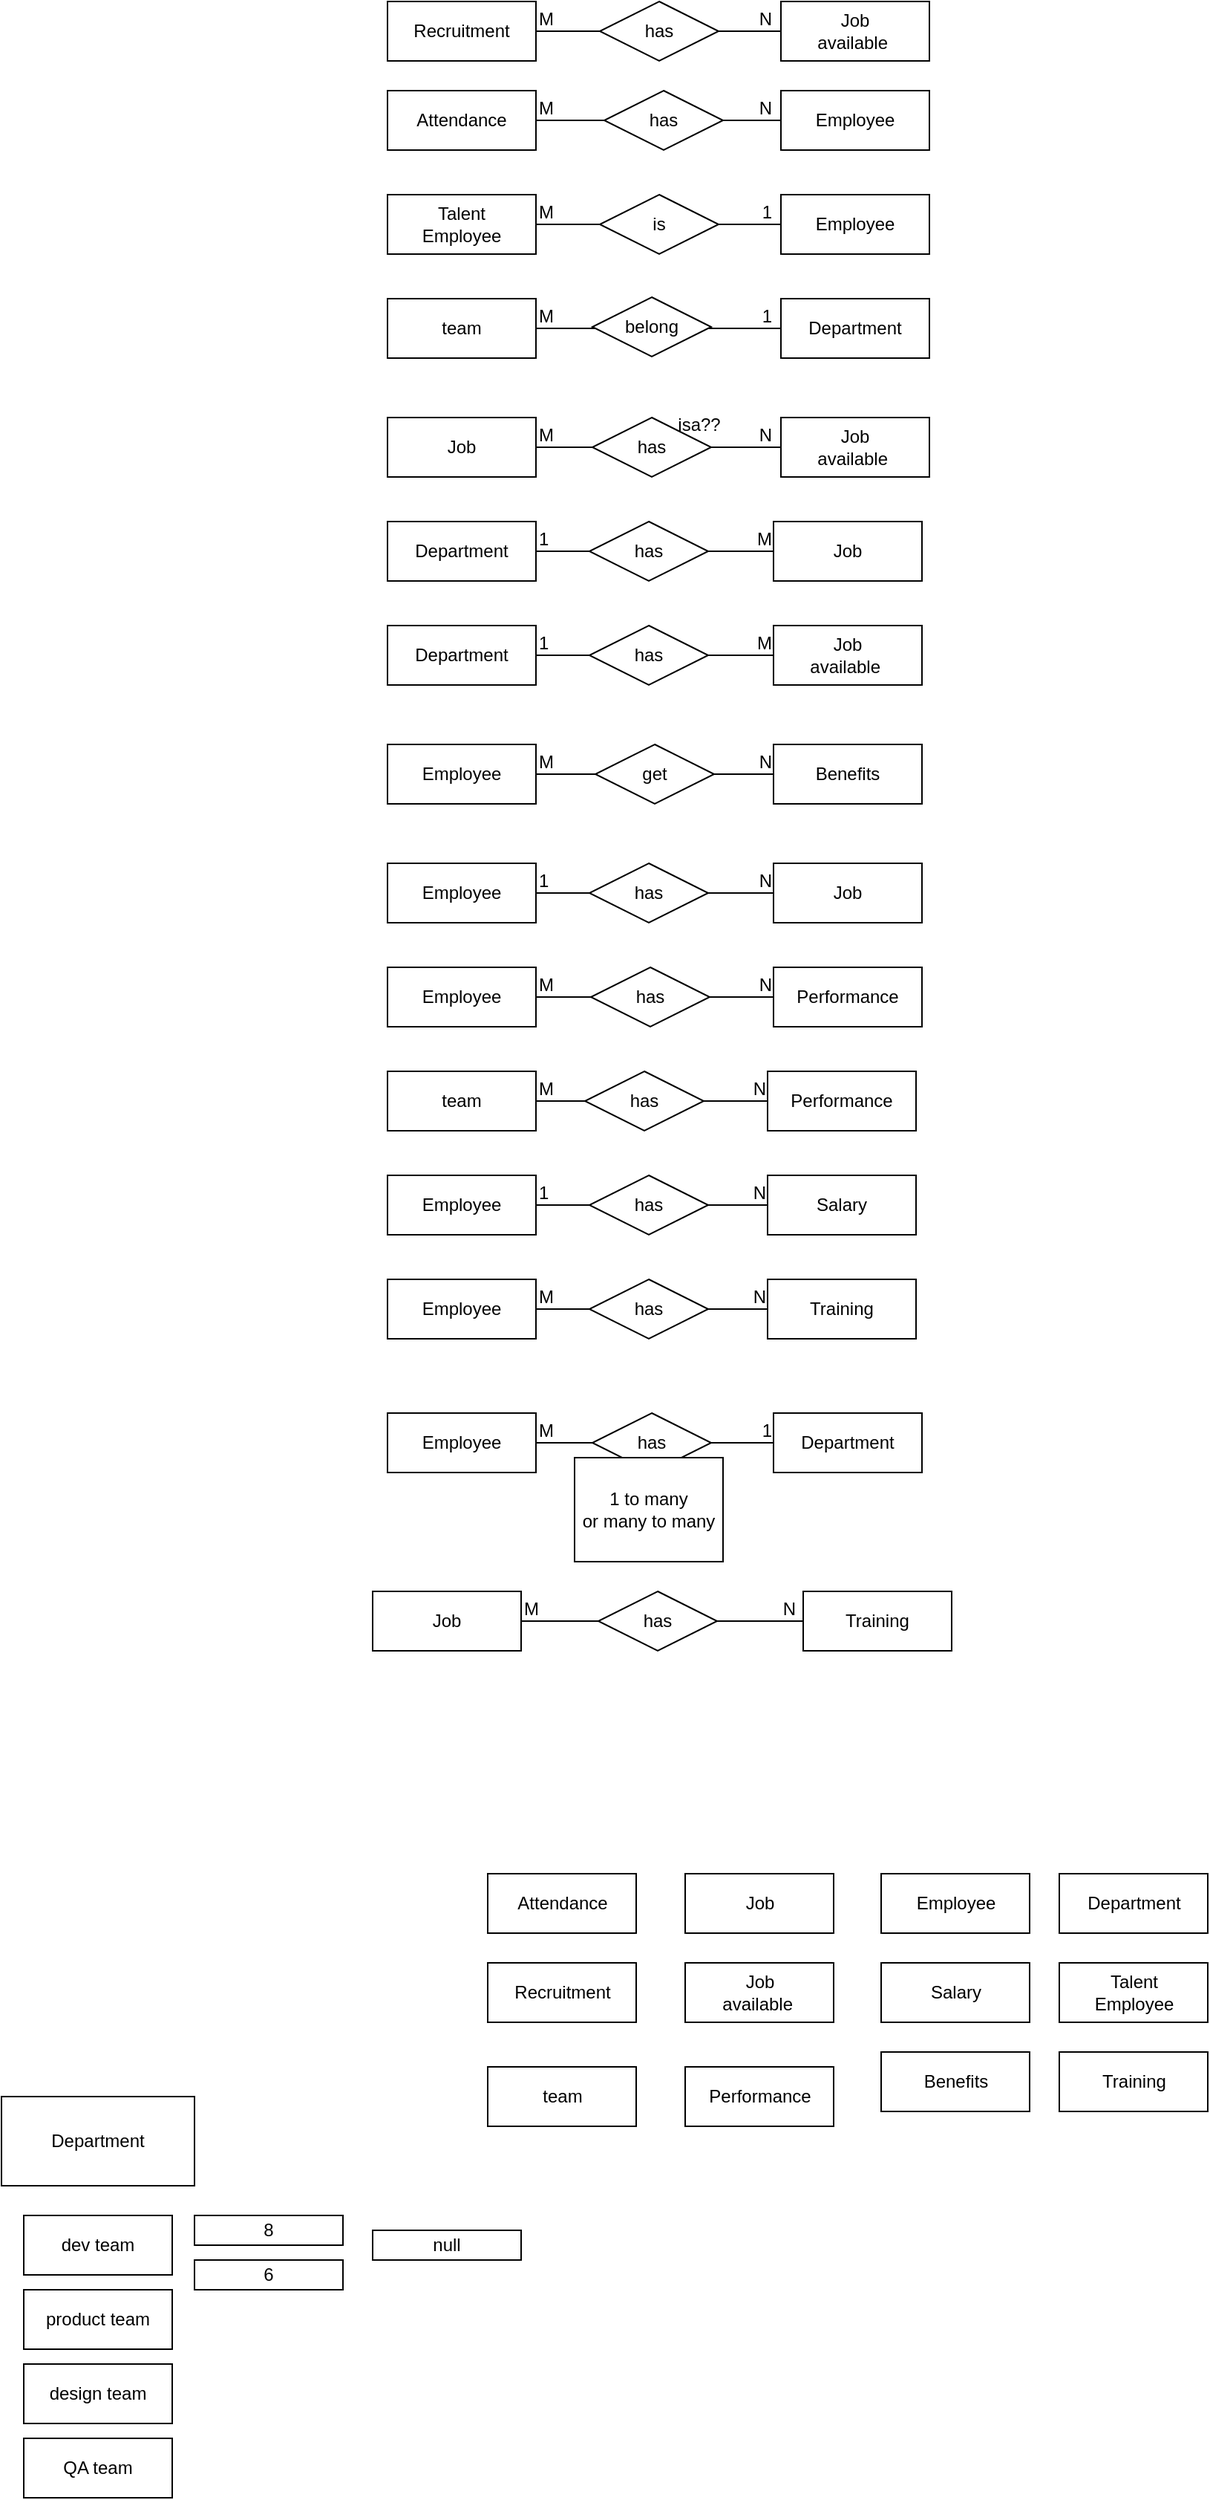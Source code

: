 <mxfile version="21.2.2" type="github">
  <diagram id="R2lEEEUBdFMjLlhIrx00" name="Page-1">
    <mxGraphModel dx="1120" dy="1584" grid="1" gridSize="10" guides="1" tooltips="1" connect="1" arrows="1" fold="1" page="1" pageScale="1" pageWidth="850" pageHeight="1100" math="0" shadow="0" extFonts="Permanent Marker^https://fonts.googleapis.com/css?family=Permanent+Marker">
      <root>
        <mxCell id="0" />
        <mxCell id="1" parent="0" />
        <mxCell id="INXtaKUiEBB0_O5LdhoW-1" value="Employee" style="whiteSpace=wrap;html=1;align=center;" vertex="1" parent="1">
          <mxGeometry x="602.5" y="330" width="100" height="40" as="geometry" />
        </mxCell>
        <mxCell id="INXtaKUiEBB0_O5LdhoW-3" value="Performance" style="whiteSpace=wrap;html=1;align=center;" vertex="1" parent="1">
          <mxGeometry x="470.5" y="460" width="100" height="40" as="geometry" />
        </mxCell>
        <mxCell id="INXtaKUiEBB0_O5LdhoW-4" value="Attendance" style="whiteSpace=wrap;html=1;align=center;" vertex="1" parent="1">
          <mxGeometry x="337.5" y="330" width="100" height="40" as="geometry" />
        </mxCell>
        <mxCell id="INXtaKUiEBB0_O5LdhoW-6" value="Department" style="whiteSpace=wrap;html=1;align=center;" vertex="1" parent="1">
          <mxGeometry x="10" y="480" width="130" height="60" as="geometry" />
        </mxCell>
        <mxCell id="INXtaKUiEBB0_O5LdhoW-7" value="Salary" style="whiteSpace=wrap;html=1;align=center;" vertex="1" parent="1">
          <mxGeometry x="602.5" y="390" width="100" height="40" as="geometry" />
        </mxCell>
        <mxCell id="INXtaKUiEBB0_O5LdhoW-8" value="Job" style="whiteSpace=wrap;html=1;align=center;" vertex="1" parent="1">
          <mxGeometry x="470.5" y="330" width="100" height="40" as="geometry" />
        </mxCell>
        <mxCell id="INXtaKUiEBB0_O5LdhoW-10" value="Training" style="whiteSpace=wrap;html=1;align=center;" vertex="1" parent="1">
          <mxGeometry x="722.5" y="450" width="100" height="40" as="geometry" />
        </mxCell>
        <mxCell id="INXtaKUiEBB0_O5LdhoW-11" value="Recruitment" style="whiteSpace=wrap;html=1;align=center;" vertex="1" parent="1">
          <mxGeometry x="337.5" y="390" width="100" height="40" as="geometry" />
        </mxCell>
        <mxCell id="INXtaKUiEBB0_O5LdhoW-12" value="Benefits" style="whiteSpace=wrap;html=1;align=center;" vertex="1" parent="1">
          <mxGeometry x="602.5" y="450" width="100" height="40" as="geometry" />
        </mxCell>
        <mxCell id="INXtaKUiEBB0_O5LdhoW-14" value="dev team" style="whiteSpace=wrap;html=1;align=center;" vertex="1" parent="1">
          <mxGeometry x="25" y="560" width="100" height="40" as="geometry" />
        </mxCell>
        <mxCell id="INXtaKUiEBB0_O5LdhoW-15" value="product team" style="whiteSpace=wrap;html=1;align=center;" vertex="1" parent="1">
          <mxGeometry x="25" y="610" width="100" height="40" as="geometry" />
        </mxCell>
        <mxCell id="INXtaKUiEBB0_O5LdhoW-16" value="design team" style="whiteSpace=wrap;html=1;align=center;" vertex="1" parent="1">
          <mxGeometry x="25" y="660" width="100" height="40" as="geometry" />
        </mxCell>
        <mxCell id="INXtaKUiEBB0_O5LdhoW-17" value="QA team" style="whiteSpace=wrap;html=1;align=center;" vertex="1" parent="1">
          <mxGeometry x="25" y="710" width="100" height="40" as="geometry" />
        </mxCell>
        <mxCell id="INXtaKUiEBB0_O5LdhoW-19" value="null" style="whiteSpace=wrap;html=1;align=center;" vertex="1" parent="1">
          <mxGeometry x="260" y="570" width="100" height="20" as="geometry" />
        </mxCell>
        <mxCell id="INXtaKUiEBB0_O5LdhoW-20" value="8" style="whiteSpace=wrap;html=1;align=center;" vertex="1" parent="1">
          <mxGeometry x="140" y="560" width="100" height="20" as="geometry" />
        </mxCell>
        <mxCell id="INXtaKUiEBB0_O5LdhoW-21" value="6" style="whiteSpace=wrap;html=1;align=center;" vertex="1" parent="1">
          <mxGeometry x="140" y="590" width="100" height="20" as="geometry" />
        </mxCell>
        <mxCell id="INXtaKUiEBB0_O5LdhoW-22" value="Department" style="whiteSpace=wrap;html=1;align=center;" vertex="1" parent="1">
          <mxGeometry x="722.5" y="330" width="100" height="40" as="geometry" />
        </mxCell>
        <mxCell id="INXtaKUiEBB0_O5LdhoW-23" value="team" style="whiteSpace=wrap;html=1;align=center;" vertex="1" parent="1">
          <mxGeometry x="337.5" y="460" width="100" height="40" as="geometry" />
        </mxCell>
        <mxCell id="INXtaKUiEBB0_O5LdhoW-27" value="Job&lt;br/&gt;available&amp;nbsp;" style="whiteSpace=wrap;html=1;align=center;" vertex="1" parent="1">
          <mxGeometry x="470.5" y="390" width="100" height="40" as="geometry" />
        </mxCell>
        <mxCell id="INXtaKUiEBB0_O5LdhoW-28" value="Talent&lt;br&gt;Employee" style="whiteSpace=wrap;html=1;align=center;" vertex="1" parent="1">
          <mxGeometry x="722.5" y="390" width="100" height="40" as="geometry" />
        </mxCell>
        <mxCell id="INXtaKUiEBB0_O5LdhoW-30" value="Employee" style="whiteSpace=wrap;html=1;align=center;" vertex="1" parent="1">
          <mxGeometry x="270" y="-430" width="100" height="40" as="geometry" />
        </mxCell>
        <mxCell id="INXtaKUiEBB0_O5LdhoW-31" value="Benefits" style="whiteSpace=wrap;html=1;align=center;" vertex="1" parent="1">
          <mxGeometry x="530" y="-430" width="100" height="40" as="geometry" />
        </mxCell>
        <mxCell id="INXtaKUiEBB0_O5LdhoW-32" value="" style="endArrow=none;html=1;rounded=0;exitX=1;exitY=0.5;exitDx=0;exitDy=0;entryX=0;entryY=0.5;entryDx=0;entryDy=0;" edge="1" parent="1" source="INXtaKUiEBB0_O5LdhoW-30" target="INXtaKUiEBB0_O5LdhoW-31">
          <mxGeometry relative="1" as="geometry">
            <mxPoint x="390" y="-360" as="sourcePoint" />
            <mxPoint x="550" y="-360" as="targetPoint" />
          </mxGeometry>
        </mxCell>
        <mxCell id="INXtaKUiEBB0_O5LdhoW-33" value="M" style="resizable=0;html=1;whiteSpace=wrap;align=left;verticalAlign=bottom;" connectable="0" vertex="1" parent="INXtaKUiEBB0_O5LdhoW-32">
          <mxGeometry x="-1" relative="1" as="geometry" />
        </mxCell>
        <mxCell id="INXtaKUiEBB0_O5LdhoW-34" value="N" style="resizable=0;html=1;whiteSpace=wrap;align=right;verticalAlign=bottom;" connectable="0" vertex="1" parent="INXtaKUiEBB0_O5LdhoW-32">
          <mxGeometry x="1" relative="1" as="geometry" />
        </mxCell>
        <mxCell id="INXtaKUiEBB0_O5LdhoW-35" value="get" style="shape=rhombus;perimeter=rhombusPerimeter;whiteSpace=wrap;html=1;align=center;" vertex="1" parent="1">
          <mxGeometry x="410" y="-430" width="80" height="40" as="geometry" />
        </mxCell>
        <mxCell id="INXtaKUiEBB0_O5LdhoW-36" value="Employee" style="whiteSpace=wrap;html=1;align=center;" vertex="1" parent="1">
          <mxGeometry x="270" y="-350" width="100" height="40" as="geometry" />
        </mxCell>
        <mxCell id="INXtaKUiEBB0_O5LdhoW-37" value="Job" style="whiteSpace=wrap;html=1;align=center;" vertex="1" parent="1">
          <mxGeometry x="530" y="-350" width="100" height="40" as="geometry" />
        </mxCell>
        <mxCell id="INXtaKUiEBB0_O5LdhoW-38" value="" style="endArrow=none;html=1;rounded=0;exitX=1;exitY=0.5;exitDx=0;exitDy=0;entryX=0;entryY=0.5;entryDx=0;entryDy=0;" edge="1" parent="1" source="INXtaKUiEBB0_O5LdhoW-36" target="INXtaKUiEBB0_O5LdhoW-37">
          <mxGeometry relative="1" as="geometry">
            <mxPoint x="375" y="-330.42" as="sourcePoint" />
            <mxPoint x="500" y="-310" as="targetPoint" />
          </mxGeometry>
        </mxCell>
        <mxCell id="INXtaKUiEBB0_O5LdhoW-39" value="1" style="resizable=0;html=1;whiteSpace=wrap;align=left;verticalAlign=bottom;" connectable="0" vertex="1" parent="INXtaKUiEBB0_O5LdhoW-38">
          <mxGeometry x="-1" relative="1" as="geometry" />
        </mxCell>
        <mxCell id="INXtaKUiEBB0_O5LdhoW-40" value="N" style="resizable=0;html=1;whiteSpace=wrap;align=right;verticalAlign=bottom;" connectable="0" vertex="1" parent="INXtaKUiEBB0_O5LdhoW-38">
          <mxGeometry x="1" relative="1" as="geometry" />
        </mxCell>
        <mxCell id="INXtaKUiEBB0_O5LdhoW-41" value="has" style="shape=rhombus;perimeter=rhombusPerimeter;whiteSpace=wrap;html=1;align=center;" vertex="1" parent="1">
          <mxGeometry x="406" y="-350" width="80" height="40" as="geometry" />
        </mxCell>
        <mxCell id="INXtaKUiEBB0_O5LdhoW-42" value="Job" style="whiteSpace=wrap;html=1;align=center;" vertex="1" parent="1">
          <mxGeometry x="530" y="-580" width="100" height="40" as="geometry" />
        </mxCell>
        <mxCell id="INXtaKUiEBB0_O5LdhoW-43" value="Job&lt;br/&gt;available&amp;nbsp;" style="whiteSpace=wrap;html=1;align=center;" vertex="1" parent="1">
          <mxGeometry x="530" y="-510" width="100" height="40" as="geometry" />
        </mxCell>
        <mxCell id="INXtaKUiEBB0_O5LdhoW-44" value="Department" style="whiteSpace=wrap;html=1;align=center;" vertex="1" parent="1">
          <mxGeometry x="270" y="-510" width="100" height="40" as="geometry" />
        </mxCell>
        <mxCell id="INXtaKUiEBB0_O5LdhoW-45" value="" style="endArrow=none;html=1;rounded=0;exitX=1;exitY=0.5;exitDx=0;exitDy=0;entryX=0;entryY=0.5;entryDx=0;entryDy=0;" edge="1" parent="1" source="INXtaKUiEBB0_O5LdhoW-44" target="INXtaKUiEBB0_O5LdhoW-43">
          <mxGeometry relative="1" as="geometry">
            <mxPoint x="370" y="-450" as="sourcePoint" />
            <mxPoint x="530" y="-450" as="targetPoint" />
          </mxGeometry>
        </mxCell>
        <mxCell id="INXtaKUiEBB0_O5LdhoW-46" value="1" style="resizable=0;html=1;whiteSpace=wrap;align=left;verticalAlign=bottom;" connectable="0" vertex="1" parent="INXtaKUiEBB0_O5LdhoW-45">
          <mxGeometry x="-1" relative="1" as="geometry" />
        </mxCell>
        <mxCell id="INXtaKUiEBB0_O5LdhoW-47" value="M" style="resizable=0;html=1;whiteSpace=wrap;align=right;verticalAlign=bottom;" connectable="0" vertex="1" parent="INXtaKUiEBB0_O5LdhoW-45">
          <mxGeometry x="1" relative="1" as="geometry" />
        </mxCell>
        <mxCell id="INXtaKUiEBB0_O5LdhoW-48" value="has" style="shape=rhombus;perimeter=rhombusPerimeter;whiteSpace=wrap;html=1;align=center;" vertex="1" parent="1">
          <mxGeometry x="406" y="-510" width="80" height="40" as="geometry" />
        </mxCell>
        <mxCell id="INXtaKUiEBB0_O5LdhoW-49" style="edgeStyle=orthogonalEdgeStyle;rounded=0;orthogonalLoop=1;jettySize=auto;html=1;exitX=0.5;exitY=1;exitDx=0;exitDy=0;" edge="1" parent="1" source="INXtaKUiEBB0_O5LdhoW-42" target="INXtaKUiEBB0_O5LdhoW-42">
          <mxGeometry relative="1" as="geometry" />
        </mxCell>
        <mxCell id="INXtaKUiEBB0_O5LdhoW-50" value="Department" style="whiteSpace=wrap;html=1;align=center;" vertex="1" parent="1">
          <mxGeometry x="270" y="-580" width="100" height="40" as="geometry" />
        </mxCell>
        <mxCell id="INXtaKUiEBB0_O5LdhoW-54" value="" style="endArrow=none;html=1;rounded=0;exitX=1;exitY=0.5;exitDx=0;exitDy=0;entryX=0;entryY=0.5;entryDx=0;entryDy=0;" edge="1" parent="1" source="INXtaKUiEBB0_O5LdhoW-50" target="INXtaKUiEBB0_O5LdhoW-42">
          <mxGeometry relative="1" as="geometry">
            <mxPoint x="380" y="-480" as="sourcePoint" />
            <mxPoint x="540" y="-480" as="targetPoint" />
          </mxGeometry>
        </mxCell>
        <mxCell id="INXtaKUiEBB0_O5LdhoW-55" value="1" style="resizable=0;html=1;whiteSpace=wrap;align=left;verticalAlign=bottom;" connectable="0" vertex="1" parent="INXtaKUiEBB0_O5LdhoW-54">
          <mxGeometry x="-1" relative="1" as="geometry" />
        </mxCell>
        <mxCell id="INXtaKUiEBB0_O5LdhoW-56" value="M" style="resizable=0;html=1;whiteSpace=wrap;align=right;verticalAlign=bottom;" connectable="0" vertex="1" parent="INXtaKUiEBB0_O5LdhoW-54">
          <mxGeometry x="1" relative="1" as="geometry" />
        </mxCell>
        <mxCell id="INXtaKUiEBB0_O5LdhoW-57" value="has" style="shape=rhombus;perimeter=rhombusPerimeter;whiteSpace=wrap;html=1;align=center;" vertex="1" parent="1">
          <mxGeometry x="406" y="-580" width="80" height="40" as="geometry" />
        </mxCell>
        <mxCell id="INXtaKUiEBB0_O5LdhoW-58" value="Job" style="whiteSpace=wrap;html=1;align=center;" vertex="1" parent="1">
          <mxGeometry x="270" y="-650" width="100" height="40" as="geometry" />
        </mxCell>
        <mxCell id="INXtaKUiEBB0_O5LdhoW-59" value="Job&lt;br/&gt;available&amp;nbsp;" style="whiteSpace=wrap;html=1;align=center;" vertex="1" parent="1">
          <mxGeometry x="535" y="-650" width="100" height="40" as="geometry" />
        </mxCell>
        <mxCell id="INXtaKUiEBB0_O5LdhoW-60" value="" style="endArrow=none;html=1;rounded=0;exitX=1;exitY=0.5;exitDx=0;exitDy=0;entryX=0;entryY=0.5;entryDx=0;entryDy=0;" edge="1" parent="1" source="INXtaKUiEBB0_O5LdhoW-58" target="INXtaKUiEBB0_O5LdhoW-59">
          <mxGeometry relative="1" as="geometry">
            <mxPoint x="385" y="-630" as="sourcePoint" />
            <mxPoint x="535" y="-630" as="targetPoint" />
          </mxGeometry>
        </mxCell>
        <mxCell id="INXtaKUiEBB0_O5LdhoW-61" value="M" style="resizable=0;html=1;whiteSpace=wrap;align=left;verticalAlign=bottom;" connectable="0" vertex="1" parent="INXtaKUiEBB0_O5LdhoW-60">
          <mxGeometry x="-1" relative="1" as="geometry" />
        </mxCell>
        <mxCell id="INXtaKUiEBB0_O5LdhoW-62" value="N" style="resizable=0;html=1;whiteSpace=wrap;align=right;verticalAlign=bottom;" connectable="0" vertex="1" parent="INXtaKUiEBB0_O5LdhoW-60">
          <mxGeometry x="1" relative="1" as="geometry">
            <mxPoint x="-5" as="offset" />
          </mxGeometry>
        </mxCell>
        <mxCell id="INXtaKUiEBB0_O5LdhoW-63" value="has" style="shape=rhombus;perimeter=rhombusPerimeter;whiteSpace=wrap;html=1;align=center;" vertex="1" parent="1">
          <mxGeometry x="408" y="-650" width="80" height="40" as="geometry" />
        </mxCell>
        <mxCell id="INXtaKUiEBB0_O5LdhoW-64" value="isa??" style="text;html=1;strokeColor=none;fillColor=none;align=center;verticalAlign=middle;whiteSpace=wrap;rounded=0;" vertex="1" parent="1">
          <mxGeometry x="450" y="-660" width="60" height="30" as="geometry" />
        </mxCell>
        <mxCell id="INXtaKUiEBB0_O5LdhoW-65" value="team" style="whiteSpace=wrap;html=1;align=center;" vertex="1" parent="1">
          <mxGeometry x="270" y="-730" width="100" height="40" as="geometry" />
        </mxCell>
        <mxCell id="INXtaKUiEBB0_O5LdhoW-66" value="Department" style="whiteSpace=wrap;html=1;align=center;" vertex="1" parent="1">
          <mxGeometry x="535" y="-730" width="100" height="40" as="geometry" />
        </mxCell>
        <mxCell id="INXtaKUiEBB0_O5LdhoW-67" value="" style="endArrow=none;html=1;rounded=0;exitX=1;exitY=0.5;exitDx=0;exitDy=0;entryX=0;entryY=0.5;entryDx=0;entryDy=0;" edge="1" parent="1" source="INXtaKUiEBB0_O5LdhoW-65" target="INXtaKUiEBB0_O5LdhoW-66">
          <mxGeometry relative="1" as="geometry">
            <mxPoint x="375" y="-710" as="sourcePoint" />
            <mxPoint x="530" y="-710" as="targetPoint" />
          </mxGeometry>
        </mxCell>
        <mxCell id="INXtaKUiEBB0_O5LdhoW-68" value="M" style="resizable=0;html=1;whiteSpace=wrap;align=left;verticalAlign=bottom;" connectable="0" vertex="1" parent="INXtaKUiEBB0_O5LdhoW-67">
          <mxGeometry x="-1" relative="1" as="geometry" />
        </mxCell>
        <mxCell id="INXtaKUiEBB0_O5LdhoW-69" value="1" style="resizable=0;html=1;whiteSpace=wrap;align=right;verticalAlign=bottom;" connectable="0" vertex="1" parent="INXtaKUiEBB0_O5LdhoW-67">
          <mxGeometry x="1" relative="1" as="geometry">
            <mxPoint x="-5" as="offset" />
          </mxGeometry>
        </mxCell>
        <mxCell id="INXtaKUiEBB0_O5LdhoW-70" value="belong" style="shape=rhombus;perimeter=rhombusPerimeter;whiteSpace=wrap;html=1;align=center;" vertex="1" parent="1">
          <mxGeometry x="408" y="-731" width="80" height="40" as="geometry" />
        </mxCell>
        <mxCell id="INXtaKUiEBB0_O5LdhoW-71" value="Employee" style="whiteSpace=wrap;html=1;align=center;" vertex="1" parent="1">
          <mxGeometry x="270" y="-280" width="100" height="40" as="geometry" />
        </mxCell>
        <mxCell id="INXtaKUiEBB0_O5LdhoW-72" value="Performance" style="whiteSpace=wrap;html=1;align=center;" vertex="1" parent="1">
          <mxGeometry x="530" y="-280" width="100" height="40" as="geometry" />
        </mxCell>
        <mxCell id="INXtaKUiEBB0_O5LdhoW-75" value="" style="endArrow=none;html=1;rounded=0;exitX=1;exitY=0.5;exitDx=0;exitDy=0;entryX=0;entryY=0.5;entryDx=0;entryDy=0;" edge="1" parent="1" source="INXtaKUiEBB0_O5LdhoW-71" target="INXtaKUiEBB0_O5LdhoW-72">
          <mxGeometry relative="1" as="geometry">
            <mxPoint x="375" y="-270" as="sourcePoint" />
            <mxPoint x="535" y="-270" as="targetPoint" />
          </mxGeometry>
        </mxCell>
        <mxCell id="INXtaKUiEBB0_O5LdhoW-76" value="M" style="resizable=0;html=1;whiteSpace=wrap;align=left;verticalAlign=bottom;" connectable="0" vertex="1" parent="INXtaKUiEBB0_O5LdhoW-75">
          <mxGeometry x="-1" relative="1" as="geometry" />
        </mxCell>
        <mxCell id="INXtaKUiEBB0_O5LdhoW-77" value="N" style="resizable=0;html=1;whiteSpace=wrap;align=right;verticalAlign=bottom;" connectable="0" vertex="1" parent="INXtaKUiEBB0_O5LdhoW-75">
          <mxGeometry x="1" relative="1" as="geometry" />
        </mxCell>
        <mxCell id="INXtaKUiEBB0_O5LdhoW-78" value="has" style="shape=rhombus;perimeter=rhombusPerimeter;whiteSpace=wrap;html=1;align=center;" vertex="1" parent="1">
          <mxGeometry x="407" y="-280" width="80" height="40" as="geometry" />
        </mxCell>
        <mxCell id="INXtaKUiEBB0_O5LdhoW-80" value="Performance" style="whiteSpace=wrap;html=1;align=center;" vertex="1" parent="1">
          <mxGeometry x="526" y="-210" width="100" height="40" as="geometry" />
        </mxCell>
        <mxCell id="INXtaKUiEBB0_O5LdhoW-81" value="" style="endArrow=none;html=1;rounded=0;exitX=1;exitY=0.5;exitDx=0;exitDy=0;entryX=0;entryY=0.5;entryDx=0;entryDy=0;" edge="1" source="INXtaKUiEBB0_O5LdhoW-85" target="INXtaKUiEBB0_O5LdhoW-80" parent="1">
          <mxGeometry relative="1" as="geometry">
            <mxPoint x="366" y="-190" as="sourcePoint" />
            <mxPoint x="531" y="-200" as="targetPoint" />
          </mxGeometry>
        </mxCell>
        <mxCell id="INXtaKUiEBB0_O5LdhoW-82" value="M" style="resizable=0;html=1;whiteSpace=wrap;align=left;verticalAlign=bottom;" connectable="0" vertex="1" parent="INXtaKUiEBB0_O5LdhoW-81">
          <mxGeometry x="-1" relative="1" as="geometry" />
        </mxCell>
        <mxCell id="INXtaKUiEBB0_O5LdhoW-83" value="N" style="resizable=0;html=1;whiteSpace=wrap;align=right;verticalAlign=bottom;" connectable="0" vertex="1" parent="INXtaKUiEBB0_O5LdhoW-81">
          <mxGeometry x="1" relative="1" as="geometry" />
        </mxCell>
        <mxCell id="INXtaKUiEBB0_O5LdhoW-84" value="has" style="shape=rhombus;perimeter=rhombusPerimeter;whiteSpace=wrap;html=1;align=center;" vertex="1" parent="1">
          <mxGeometry x="403" y="-210" width="80" height="40" as="geometry" />
        </mxCell>
        <mxCell id="INXtaKUiEBB0_O5LdhoW-85" value="team" style="whiteSpace=wrap;html=1;align=center;" vertex="1" parent="1">
          <mxGeometry x="270" y="-210" width="100" height="40" as="geometry" />
        </mxCell>
        <mxCell id="INXtaKUiEBB0_O5LdhoW-86" value="Salary" style="whiteSpace=wrap;html=1;align=center;" vertex="1" parent="1">
          <mxGeometry x="526" y="-140" width="100" height="40" as="geometry" />
        </mxCell>
        <mxCell id="INXtaKUiEBB0_O5LdhoW-87" value="Employee" style="whiteSpace=wrap;html=1;align=center;" vertex="1" parent="1">
          <mxGeometry x="270" y="-140" width="100" height="40" as="geometry" />
        </mxCell>
        <mxCell id="INXtaKUiEBB0_O5LdhoW-89" value="" style="endArrow=none;html=1;rounded=0;exitX=1;exitY=0.5;exitDx=0;exitDy=0;entryX=0;entryY=0.5;entryDx=0;entryDy=0;" edge="1" parent="1" source="INXtaKUiEBB0_O5LdhoW-87" target="INXtaKUiEBB0_O5LdhoW-86">
          <mxGeometry relative="1" as="geometry">
            <mxPoint x="375" y="-120" as="sourcePoint" />
            <mxPoint x="510" y="-110" as="targetPoint" />
          </mxGeometry>
        </mxCell>
        <mxCell id="INXtaKUiEBB0_O5LdhoW-90" value="1" style="resizable=0;html=1;whiteSpace=wrap;align=left;verticalAlign=bottom;" connectable="0" vertex="1" parent="INXtaKUiEBB0_O5LdhoW-89">
          <mxGeometry x="-1" relative="1" as="geometry" />
        </mxCell>
        <mxCell id="INXtaKUiEBB0_O5LdhoW-91" value="N" style="resizable=0;html=1;whiteSpace=wrap;align=right;verticalAlign=bottom;" connectable="0" vertex="1" parent="INXtaKUiEBB0_O5LdhoW-89">
          <mxGeometry x="1" relative="1" as="geometry" />
        </mxCell>
        <mxCell id="INXtaKUiEBB0_O5LdhoW-88" value="has" style="shape=rhombus;perimeter=rhombusPerimeter;whiteSpace=wrap;html=1;align=center;" vertex="1" parent="1">
          <mxGeometry x="406" y="-140" width="80" height="40" as="geometry" />
        </mxCell>
        <mxCell id="INXtaKUiEBB0_O5LdhoW-92" value="Training" style="whiteSpace=wrap;html=1;align=center;" vertex="1" parent="1">
          <mxGeometry x="526" y="-70" width="100" height="40" as="geometry" />
        </mxCell>
        <mxCell id="INXtaKUiEBB0_O5LdhoW-93" value="Employee" style="whiteSpace=wrap;html=1;align=center;" vertex="1" parent="1">
          <mxGeometry x="270" y="-70" width="100" height="40" as="geometry" />
        </mxCell>
        <mxCell id="INXtaKUiEBB0_O5LdhoW-94" value="" style="endArrow=none;html=1;rounded=0;exitX=1;exitY=0.5;exitDx=0;exitDy=0;entryX=0;entryY=0.5;entryDx=0;entryDy=0;" edge="1" parent="1" source="INXtaKUiEBB0_O5LdhoW-93" target="INXtaKUiEBB0_O5LdhoW-92">
          <mxGeometry relative="1" as="geometry">
            <mxPoint x="380" y="-110" as="sourcePoint" />
            <mxPoint x="536" y="-110" as="targetPoint" />
          </mxGeometry>
        </mxCell>
        <mxCell id="INXtaKUiEBB0_O5LdhoW-95" value="M" style="resizable=0;html=1;whiteSpace=wrap;align=left;verticalAlign=bottom;" connectable="0" vertex="1" parent="INXtaKUiEBB0_O5LdhoW-94">
          <mxGeometry x="-1" relative="1" as="geometry" />
        </mxCell>
        <mxCell id="INXtaKUiEBB0_O5LdhoW-96" value="N" style="resizable=0;html=1;whiteSpace=wrap;align=right;verticalAlign=bottom;" connectable="0" vertex="1" parent="INXtaKUiEBB0_O5LdhoW-94">
          <mxGeometry x="1" relative="1" as="geometry" />
        </mxCell>
        <mxCell id="INXtaKUiEBB0_O5LdhoW-97" value="has" style="shape=rhombus;perimeter=rhombusPerimeter;whiteSpace=wrap;html=1;align=center;" vertex="1" parent="1">
          <mxGeometry x="406" y="-70" width="80" height="40" as="geometry" />
        </mxCell>
        <mxCell id="INXtaKUiEBB0_O5LdhoW-100" value="Talent&lt;br&gt;Employee" style="whiteSpace=wrap;html=1;align=center;" vertex="1" parent="1">
          <mxGeometry x="270" y="-800" width="100" height="40" as="geometry" />
        </mxCell>
        <mxCell id="INXtaKUiEBB0_O5LdhoW-101" value="Employee" style="whiteSpace=wrap;html=1;align=center;" vertex="1" parent="1">
          <mxGeometry x="535" y="-800" width="100" height="40" as="geometry" />
        </mxCell>
        <mxCell id="INXtaKUiEBB0_O5LdhoW-104" value="Department" style="whiteSpace=wrap;html=1;align=center;" vertex="1" parent="1">
          <mxGeometry x="530" y="20" width="100" height="40" as="geometry" />
        </mxCell>
        <mxCell id="INXtaKUiEBB0_O5LdhoW-105" value="Employee" style="whiteSpace=wrap;html=1;align=center;" vertex="1" parent="1">
          <mxGeometry x="270" y="20" width="100" height="40" as="geometry" />
        </mxCell>
        <mxCell id="INXtaKUiEBB0_O5LdhoW-108" value="" style="endArrow=none;html=1;rounded=0;entryX=0;entryY=0.5;entryDx=0;entryDy=0;exitX=1;exitY=0.5;exitDx=0;exitDy=0;" edge="1" parent="1" source="INXtaKUiEBB0_O5LdhoW-105" target="INXtaKUiEBB0_O5LdhoW-104">
          <mxGeometry relative="1" as="geometry">
            <mxPoint x="370" y="40" as="sourcePoint" />
            <mxPoint x="520" y="60" as="targetPoint" />
          </mxGeometry>
        </mxCell>
        <mxCell id="INXtaKUiEBB0_O5LdhoW-109" value="M" style="resizable=0;html=1;whiteSpace=wrap;align=left;verticalAlign=bottom;" connectable="0" vertex="1" parent="INXtaKUiEBB0_O5LdhoW-108">
          <mxGeometry x="-1" relative="1" as="geometry" />
        </mxCell>
        <mxCell id="INXtaKUiEBB0_O5LdhoW-110" value="1" style="resizable=0;html=1;whiteSpace=wrap;align=right;verticalAlign=bottom;" connectable="0" vertex="1" parent="INXtaKUiEBB0_O5LdhoW-108">
          <mxGeometry x="1" relative="1" as="geometry" />
        </mxCell>
        <mxCell id="INXtaKUiEBB0_O5LdhoW-107" value="has" style="shape=rhombus;perimeter=rhombusPerimeter;whiteSpace=wrap;html=1;align=center;" vertex="1" parent="1">
          <mxGeometry x="408" y="20" width="80" height="40" as="geometry" />
        </mxCell>
        <mxCell id="INXtaKUiEBB0_O5LdhoW-111" value="1 to many&lt;br&gt;or many to many" style="whiteSpace=wrap;html=1;align=center;" vertex="1" parent="1">
          <mxGeometry x="396" y="50" width="100" height="70" as="geometry" />
        </mxCell>
        <mxCell id="INXtaKUiEBB0_O5LdhoW-112" value="" style="endArrow=none;html=1;rounded=0;exitX=1;exitY=0.5;exitDx=0;exitDy=0;entryX=0;entryY=0.5;entryDx=0;entryDy=0;" edge="1" parent="1" source="INXtaKUiEBB0_O5LdhoW-100" target="INXtaKUiEBB0_O5LdhoW-101">
          <mxGeometry relative="1" as="geometry">
            <mxPoint x="375" y="-769" as="sourcePoint" />
            <mxPoint x="540" y="-769" as="targetPoint" />
          </mxGeometry>
        </mxCell>
        <mxCell id="INXtaKUiEBB0_O5LdhoW-113" value="M" style="resizable=0;html=1;whiteSpace=wrap;align=left;verticalAlign=bottom;" connectable="0" vertex="1" parent="INXtaKUiEBB0_O5LdhoW-112">
          <mxGeometry x="-1" relative="1" as="geometry" />
        </mxCell>
        <mxCell id="INXtaKUiEBB0_O5LdhoW-114" value="1" style="resizable=0;html=1;whiteSpace=wrap;align=right;verticalAlign=bottom;" connectable="0" vertex="1" parent="INXtaKUiEBB0_O5LdhoW-112">
          <mxGeometry x="1" relative="1" as="geometry">
            <mxPoint x="-5" as="offset" />
          </mxGeometry>
        </mxCell>
        <mxCell id="INXtaKUiEBB0_O5LdhoW-115" value="is" style="shape=rhombus;perimeter=rhombusPerimeter;whiteSpace=wrap;html=1;align=center;" vertex="1" parent="1">
          <mxGeometry x="413" y="-800" width="80" height="40" as="geometry" />
        </mxCell>
        <mxCell id="INXtaKUiEBB0_O5LdhoW-116" value="Attendance" style="whiteSpace=wrap;html=1;align=center;" vertex="1" parent="1">
          <mxGeometry x="270" y="-870" width="100" height="40" as="geometry" />
        </mxCell>
        <mxCell id="INXtaKUiEBB0_O5LdhoW-117" value="Employee" style="whiteSpace=wrap;html=1;align=center;" vertex="1" parent="1">
          <mxGeometry x="535" y="-870" width="100" height="40" as="geometry" />
        </mxCell>
        <mxCell id="INXtaKUiEBB0_O5LdhoW-118" value="" style="endArrow=none;html=1;rounded=0;exitX=1;exitY=0.5;exitDx=0;exitDy=0;entryX=0;entryY=0.5;entryDx=0;entryDy=0;" edge="1" parent="1" source="INXtaKUiEBB0_O5LdhoW-116" target="INXtaKUiEBB0_O5LdhoW-117">
          <mxGeometry relative="1" as="geometry">
            <mxPoint x="375" y="-840" as="sourcePoint" />
            <mxPoint x="540" y="-840" as="targetPoint" />
          </mxGeometry>
        </mxCell>
        <mxCell id="INXtaKUiEBB0_O5LdhoW-119" value="M" style="resizable=0;html=1;whiteSpace=wrap;align=left;verticalAlign=bottom;" connectable="0" vertex="1" parent="INXtaKUiEBB0_O5LdhoW-118">
          <mxGeometry x="-1" relative="1" as="geometry" />
        </mxCell>
        <mxCell id="INXtaKUiEBB0_O5LdhoW-120" value="N" style="resizable=0;html=1;whiteSpace=wrap;align=right;verticalAlign=bottom;" connectable="0" vertex="1" parent="INXtaKUiEBB0_O5LdhoW-118">
          <mxGeometry x="1" relative="1" as="geometry">
            <mxPoint x="-5" as="offset" />
          </mxGeometry>
        </mxCell>
        <mxCell id="INXtaKUiEBB0_O5LdhoW-121" value="has" style="shape=rhombus;perimeter=rhombusPerimeter;whiteSpace=wrap;html=1;align=center;" vertex="1" parent="1">
          <mxGeometry x="416" y="-870" width="80" height="40" as="geometry" />
        </mxCell>
        <mxCell id="INXtaKUiEBB0_O5LdhoW-122" value="Recruitment" style="whiteSpace=wrap;html=1;align=center;" vertex="1" parent="1">
          <mxGeometry x="270" y="-930" width="100" height="40" as="geometry" />
        </mxCell>
        <mxCell id="INXtaKUiEBB0_O5LdhoW-123" value="Training" style="whiteSpace=wrap;html=1;align=center;" vertex="1" parent="1">
          <mxGeometry x="550" y="140" width="100" height="40" as="geometry" />
        </mxCell>
        <mxCell id="INXtaKUiEBB0_O5LdhoW-124" value="Job" style="whiteSpace=wrap;html=1;align=center;" vertex="1" parent="1">
          <mxGeometry x="260" y="140" width="100" height="40" as="geometry" />
        </mxCell>
        <mxCell id="INXtaKUiEBB0_O5LdhoW-126" value="" style="endArrow=none;html=1;rounded=0;exitX=1;exitY=0.5;exitDx=0;exitDy=0;entryX=0;entryY=0.5;entryDx=0;entryDy=0;" edge="1" parent="1" source="INXtaKUiEBB0_O5LdhoW-122" target="INXtaKUiEBB0_O5LdhoW-130">
          <mxGeometry relative="1" as="geometry">
            <mxPoint x="380" y="-840" as="sourcePoint" />
            <mxPoint x="530" y="-910" as="targetPoint" />
          </mxGeometry>
        </mxCell>
        <mxCell id="INXtaKUiEBB0_O5LdhoW-127" value="M" style="resizable=0;html=1;whiteSpace=wrap;align=left;verticalAlign=bottom;" connectable="0" vertex="1" parent="INXtaKUiEBB0_O5LdhoW-126">
          <mxGeometry x="-1" relative="1" as="geometry" />
        </mxCell>
        <mxCell id="INXtaKUiEBB0_O5LdhoW-128" value="N" style="resizable=0;html=1;whiteSpace=wrap;align=right;verticalAlign=bottom;" connectable="0" vertex="1" parent="INXtaKUiEBB0_O5LdhoW-126">
          <mxGeometry x="1" relative="1" as="geometry">
            <mxPoint x="-5" as="offset" />
          </mxGeometry>
        </mxCell>
        <mxCell id="INXtaKUiEBB0_O5LdhoW-129" value="has" style="shape=rhombus;perimeter=rhombusPerimeter;whiteSpace=wrap;html=1;align=center;" vertex="1" parent="1">
          <mxGeometry x="413" y="-930" width="80" height="40" as="geometry" />
        </mxCell>
        <mxCell id="INXtaKUiEBB0_O5LdhoW-130" value="Job&lt;br/&gt;available&amp;nbsp;" style="whiteSpace=wrap;html=1;align=center;" vertex="1" parent="1">
          <mxGeometry x="535" y="-930" width="100" height="40" as="geometry" />
        </mxCell>
        <mxCell id="INXtaKUiEBB0_O5LdhoW-131" value="" style="endArrow=none;html=1;rounded=0;exitX=1;exitY=0.5;exitDx=0;exitDy=0;entryX=0;entryY=0.5;entryDx=0;entryDy=0;" edge="1" parent="1" source="INXtaKUiEBB0_O5LdhoW-124" target="INXtaKUiEBB0_O5LdhoW-123">
          <mxGeometry relative="1" as="geometry">
            <mxPoint x="385" y="160" as="sourcePoint" />
            <mxPoint x="541" y="160" as="targetPoint" />
          </mxGeometry>
        </mxCell>
        <mxCell id="INXtaKUiEBB0_O5LdhoW-132" value="M" style="resizable=0;html=1;whiteSpace=wrap;align=left;verticalAlign=bottom;" connectable="0" vertex="1" parent="INXtaKUiEBB0_O5LdhoW-131">
          <mxGeometry x="-1" relative="1" as="geometry" />
        </mxCell>
        <mxCell id="INXtaKUiEBB0_O5LdhoW-133" value="N" style="resizable=0;html=1;whiteSpace=wrap;align=right;verticalAlign=bottom;" connectable="0" vertex="1" parent="INXtaKUiEBB0_O5LdhoW-131">
          <mxGeometry x="1" relative="1" as="geometry">
            <mxPoint x="-4" as="offset" />
          </mxGeometry>
        </mxCell>
        <mxCell id="INXtaKUiEBB0_O5LdhoW-134" value="has" style="shape=rhombus;perimeter=rhombusPerimeter;whiteSpace=wrap;html=1;align=center;" vertex="1" parent="1">
          <mxGeometry x="412" y="140" width="80" height="40" as="geometry" />
        </mxCell>
      </root>
    </mxGraphModel>
  </diagram>
</mxfile>
